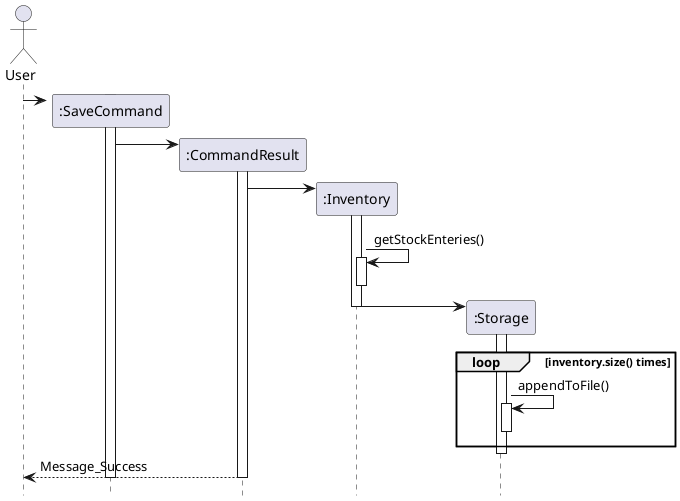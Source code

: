 @startuml
'https://plantuml.com/sequence-diagram

hide footbox
actor User
Participant ":SaveCommand" as SaveCommand
Participant ":CommandResult" as CommandResult
Participant ":Inventory" as inventory
Participant ":Storage" as storage


Create SaveCommand
activate SaveCommand
User -> SaveCommand


Create CommandResult

SaveCommand -> CommandResult
activate CommandResult

Create inventory
CommandResult -> inventory
activate inventory
inventory -> inventory : getStockEnteries()
activate inventory
deactivate inventory


Create storage
inventory -> storage
activate storage
deactivate inventory

loop inventory.size() times

storage -> storage :appendToFile()
activate storage
deactivate storage
end
deactivate storage

CommandResult --> User: Message_Success
deactivate CommandResult
deactivate SaveCommand


@enduml
